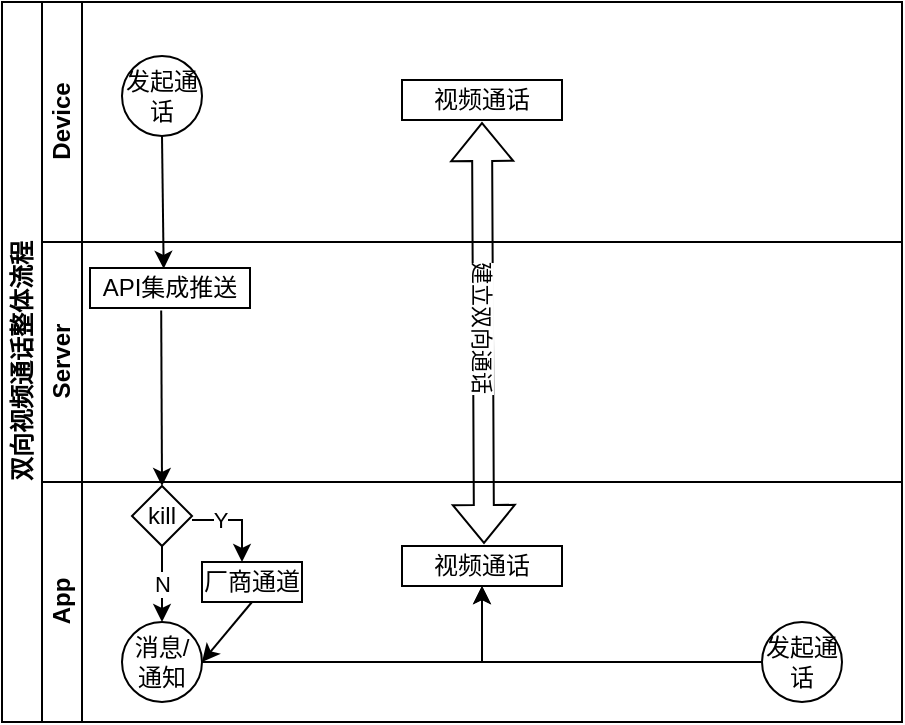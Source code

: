 <mxfile version="21.6.9" type="github">
  <diagram id="prtHgNgQTEPvFCAcTncT" name="Page-1">
    <mxGraphModel dx="1674" dy="749" grid="1" gridSize="10" guides="1" tooltips="1" connect="1" arrows="1" fold="1" page="1" pageScale="1" pageWidth="827" pageHeight="1169" math="0" shadow="0">
      <root>
        <mxCell id="0" />
        <mxCell id="1" parent="0" />
        <mxCell id="dNxyNK7c78bLwvsdeMH5-19" value="双向视频通话整体流程" style="swimlane;html=1;childLayout=stackLayout;resizeParent=1;resizeParentMax=0;horizontal=0;startSize=20;horizontalStack=0;" parent="1" vertex="1">
          <mxGeometry x="120" y="120" width="450" height="360" as="geometry" />
        </mxCell>
        <mxCell id="dNxyNK7c78bLwvsdeMH5-20" value="Device" style="swimlane;html=1;startSize=20;horizontal=0;" parent="dNxyNK7c78bLwvsdeMH5-19" vertex="1">
          <mxGeometry x="20" width="430" height="120" as="geometry" />
        </mxCell>
        <mxCell id="dNxyNK7c78bLwvsdeMH5-23" value="发起通话" style="ellipse;whiteSpace=wrap;html=1;" parent="dNxyNK7c78bLwvsdeMH5-20" vertex="1">
          <mxGeometry x="40" y="27" width="40" height="40" as="geometry" />
        </mxCell>
        <mxCell id="yieYN_3QLq70Y0hV3KNB-7" value="视频通话" style="rounded=0;whiteSpace=wrap;html=1;fontFamily=Helvetica;fontSize=12;fontColor=#000000;align=center;" parent="dNxyNK7c78bLwvsdeMH5-20" vertex="1">
          <mxGeometry x="180" y="39" width="80" height="20" as="geometry" />
        </mxCell>
        <mxCell id="dNxyNK7c78bLwvsdeMH5-21" value="Server" style="swimlane;html=1;startSize=20;horizontal=0;" parent="dNxyNK7c78bLwvsdeMH5-19" vertex="1">
          <mxGeometry x="20" y="120" width="430" height="120" as="geometry" />
        </mxCell>
        <mxCell id="dNxyNK7c78bLwvsdeMH5-26" value="API集成推送" style="rounded=0;whiteSpace=wrap;html=1;fontFamily=Helvetica;fontSize=12;fontColor=#000000;align=center;" parent="dNxyNK7c78bLwvsdeMH5-21" vertex="1">
          <mxGeometry x="24" y="13" width="80" height="20" as="geometry" />
        </mxCell>
        <mxCell id="dNxyNK7c78bLwvsdeMH5-22" value="App" style="swimlane;html=1;startSize=20;horizontal=0;" parent="dNxyNK7c78bLwvsdeMH5-19" vertex="1">
          <mxGeometry x="20" y="240" width="430" height="120" as="geometry" />
        </mxCell>
        <mxCell id="dNxyNK7c78bLwvsdeMH5-34" value="视频通话" style="rounded=0;whiteSpace=wrap;html=1;fontFamily=Helvetica;fontSize=12;fontColor=#000000;align=center;" parent="dNxyNK7c78bLwvsdeMH5-22" vertex="1">
          <mxGeometry x="180" y="32" width="80" height="20" as="geometry" />
        </mxCell>
        <mxCell id="yieYN_3QLq70Y0hV3KNB-3" value="" style="shape=flexArrow;endArrow=classic;startArrow=classic;html=1;rounded=0;entryX=0.5;entryY=1;entryDx=0;entryDy=0;exitX=0.5;exitY=0;exitDx=0;exitDy=0;" parent="dNxyNK7c78bLwvsdeMH5-22" edge="1">
          <mxGeometry width="100" height="100" relative="1" as="geometry">
            <mxPoint x="221" y="31" as="sourcePoint" />
            <mxPoint x="220" y="-180" as="targetPoint" />
          </mxGeometry>
        </mxCell>
        <mxCell id="yieYN_3QLq70Y0hV3KNB-4" value="建立双向通话" style="edgeLabel;html=1;align=center;verticalAlign=middle;resizable=0;points=[];rotation=90;" parent="yieYN_3QLq70Y0hV3KNB-3" vertex="1" connectable="0">
          <mxGeometry x="0.029" relative="1" as="geometry">
            <mxPoint as="offset" />
          </mxGeometry>
        </mxCell>
        <mxCell id="yieYN_3QLq70Y0hV3KNB-8" value="消息/通知" style="ellipse;whiteSpace=wrap;html=1;" parent="dNxyNK7c78bLwvsdeMH5-22" vertex="1">
          <mxGeometry x="40" y="70" width="40" height="40" as="geometry" />
        </mxCell>
        <mxCell id="yieYN_3QLq70Y0hV3KNB-9" value="" style="endArrow=classic;html=1;rounded=0;exitX=1;exitY=0.5;exitDx=0;exitDy=0;entryX=0.5;entryY=1;entryDx=0;entryDy=0;" parent="dNxyNK7c78bLwvsdeMH5-22" source="yieYN_3QLq70Y0hV3KNB-8" target="dNxyNK7c78bLwvsdeMH5-34" edge="1">
          <mxGeometry width="50" height="50" relative="1" as="geometry">
            <mxPoint x="90" y="100" as="sourcePoint" />
            <mxPoint x="140" y="50" as="targetPoint" />
            <Array as="points">
              <mxPoint x="220" y="90" />
            </Array>
          </mxGeometry>
        </mxCell>
        <mxCell id="yieYN_3QLq70Y0hV3KNB-11" value="kill" style="rhombus;whiteSpace=wrap;html=1;" parent="dNxyNK7c78bLwvsdeMH5-22" vertex="1">
          <mxGeometry x="45" y="2" width="30" height="30" as="geometry" />
        </mxCell>
        <mxCell id="yieYN_3QLq70Y0hV3KNB-13" value="" style="endArrow=classic;html=1;rounded=0;exitX=0.5;exitY=1;exitDx=0;exitDy=0;entryX=0.5;entryY=0;entryDx=0;entryDy=0;" parent="dNxyNK7c78bLwvsdeMH5-22" source="yieYN_3QLq70Y0hV3KNB-11" target="yieYN_3QLq70Y0hV3KNB-8" edge="1">
          <mxGeometry width="50" height="50" relative="1" as="geometry">
            <mxPoint x="70" y="70" as="sourcePoint" />
            <mxPoint x="120" y="20" as="targetPoint" />
          </mxGeometry>
        </mxCell>
        <mxCell id="yieYN_3QLq70Y0hV3KNB-14" value="N" style="edgeLabel;html=1;align=center;verticalAlign=middle;resizable=0;points=[];" parent="yieYN_3QLq70Y0hV3KNB-13" vertex="1" connectable="0">
          <mxGeometry x="-0.038" relative="1" as="geometry">
            <mxPoint as="offset" />
          </mxGeometry>
        </mxCell>
        <mxCell id="yieYN_3QLq70Y0hV3KNB-16" value="" style="endArrow=classic;html=1;rounded=0;exitX=1;exitY=0.5;exitDx=0;exitDy=0;" parent="dNxyNK7c78bLwvsdeMH5-22" edge="1">
          <mxGeometry width="50" height="50" relative="1" as="geometry">
            <mxPoint x="75" y="19" as="sourcePoint" />
            <mxPoint x="100" y="40" as="targetPoint" />
            <Array as="points">
              <mxPoint x="100" y="19" />
            </Array>
          </mxGeometry>
        </mxCell>
        <mxCell id="yieYN_3QLq70Y0hV3KNB-17" value="Y" style="edgeLabel;html=1;align=center;verticalAlign=middle;resizable=0;points=[];" parent="yieYN_3QLq70Y0hV3KNB-16" vertex="1" connectable="0">
          <mxGeometry x="-0.39" relative="1" as="geometry">
            <mxPoint as="offset" />
          </mxGeometry>
        </mxCell>
        <mxCell id="yieYN_3QLq70Y0hV3KNB-18" value="厂商通道" style="rounded=0;whiteSpace=wrap;html=1;fontFamily=Helvetica;fontSize=12;fontColor=#000000;align=center;" parent="dNxyNK7c78bLwvsdeMH5-22" vertex="1">
          <mxGeometry x="80" y="40" width="50" height="20" as="geometry" />
        </mxCell>
        <mxCell id="yieYN_3QLq70Y0hV3KNB-19" value="" style="endArrow=classic;html=1;rounded=0;exitX=0.5;exitY=1;exitDx=0;exitDy=0;entryX=1;entryY=0.5;entryDx=0;entryDy=0;" parent="dNxyNK7c78bLwvsdeMH5-22" source="yieYN_3QLq70Y0hV3KNB-18" target="yieYN_3QLq70Y0hV3KNB-8" edge="1">
          <mxGeometry width="50" height="50" relative="1" as="geometry">
            <mxPoint x="100" y="110" as="sourcePoint" />
            <mxPoint x="150" y="60" as="targetPoint" />
          </mxGeometry>
        </mxCell>
        <mxCell id="yieYN_3QLq70Y0hV3KNB-20" value="发起通话" style="ellipse;whiteSpace=wrap;html=1;" parent="dNxyNK7c78bLwvsdeMH5-22" vertex="1">
          <mxGeometry x="360" y="70" width="40" height="40" as="geometry" />
        </mxCell>
        <mxCell id="yieYN_3QLq70Y0hV3KNB-21" value="" style="endArrow=classic;html=1;rounded=0;exitX=0;exitY=0.5;exitDx=0;exitDy=0;entryX=0.5;entryY=1;entryDx=0;entryDy=0;" parent="dNxyNK7c78bLwvsdeMH5-22" source="yieYN_3QLq70Y0hV3KNB-20" target="dNxyNK7c78bLwvsdeMH5-34" edge="1">
          <mxGeometry width="50" height="50" relative="1" as="geometry">
            <mxPoint x="270" y="-20" as="sourcePoint" />
            <mxPoint x="210" y="90" as="targetPoint" />
            <Array as="points">
              <mxPoint x="220" y="90" />
            </Array>
          </mxGeometry>
        </mxCell>
        <mxCell id="yieYN_3QLq70Y0hV3KNB-6" value="" style="endArrow=classic;html=1;rounded=0;exitX=0.5;exitY=1;exitDx=0;exitDy=0;entryX=0.373;entryY=0.019;entryDx=0;entryDy=0;entryPerimeter=0;" parent="dNxyNK7c78bLwvsdeMH5-19" source="dNxyNK7c78bLwvsdeMH5-23" edge="1">
          <mxGeometry width="50" height="50" relative="1" as="geometry">
            <mxPoint x="100" y="108" as="sourcePoint" />
            <mxPoint x="80.84" y="133.38" as="targetPoint" />
          </mxGeometry>
        </mxCell>
        <mxCell id="yieYN_3QLq70Y0hV3KNB-12" value="" style="endArrow=classic;html=1;rounded=0;exitX=0.445;exitY=1.064;exitDx=0;exitDy=0;entryX=0.5;entryY=0;entryDx=0;entryDy=0;exitPerimeter=0;" parent="dNxyNK7c78bLwvsdeMH5-19" source="dNxyNK7c78bLwvsdeMH5-26" target="yieYN_3QLq70Y0hV3KNB-11" edge="1">
          <mxGeometry width="50" height="50" relative="1" as="geometry">
            <mxPoint x="70" y="230" as="sourcePoint" />
            <mxPoint x="120" y="180" as="targetPoint" />
          </mxGeometry>
        </mxCell>
      </root>
    </mxGraphModel>
  </diagram>
</mxfile>
